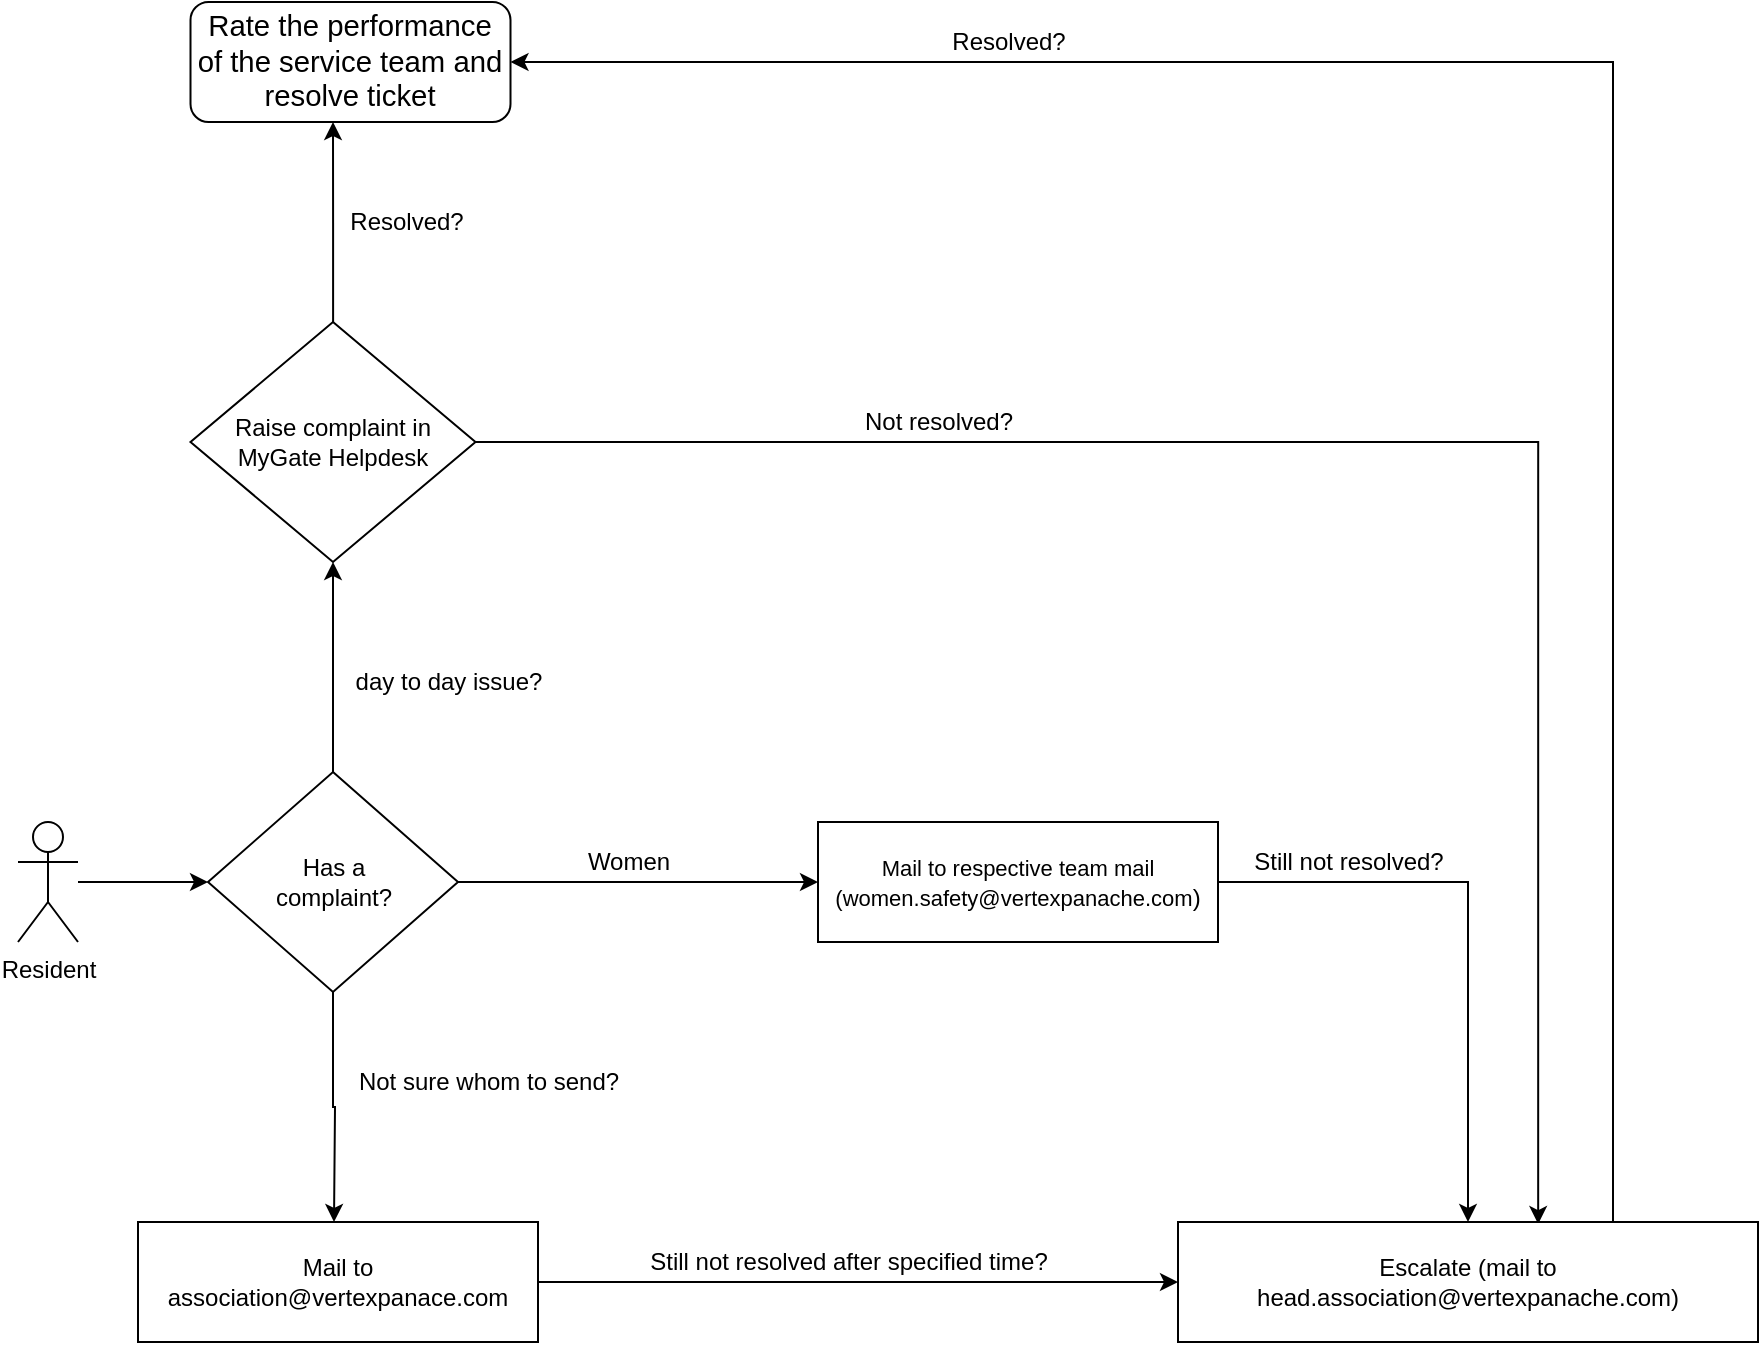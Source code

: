 <mxfile version="15.6.2" type="github">
  <diagram id="dV3BQm-n_wvEhmt7Esac" name="Page-1">
    <mxGraphModel dx="1298" dy="763" grid="1" gridSize="10" guides="1" tooltips="1" connect="1" arrows="1" fold="1" page="1" pageScale="1" pageWidth="827" pageHeight="1169" math="0" shadow="0">
      <root>
        <mxCell id="0" />
        <mxCell id="1" parent="0" />
        <mxCell id="S3Lw9FbXWAk1CZ6_u5dL-8" value="" style="edgeStyle=orthogonalEdgeStyle;rounded=0;orthogonalLoop=1;jettySize=auto;html=1;" parent="1" source="S3Lw9FbXWAk1CZ6_u5dL-4" target="S3Lw9FbXWAk1CZ6_u5dL-7" edge="1">
          <mxGeometry relative="1" as="geometry" />
        </mxCell>
        <mxCell id="S3Lw9FbXWAk1CZ6_u5dL-4" value="Resident" style="shape=umlActor;verticalLabelPosition=bottom;verticalAlign=top;html=1;outlineConnect=0;" parent="1" vertex="1">
          <mxGeometry x="70" y="420" width="30" height="60" as="geometry" />
        </mxCell>
        <mxCell id="S3Lw9FbXWAk1CZ6_u5dL-18" value="" style="edgeStyle=orthogonalEdgeStyle;rounded=0;orthogonalLoop=1;jettySize=auto;html=1;" parent="1" source="S3Lw9FbXWAk1CZ6_u5dL-7" edge="1">
          <mxGeometry relative="1" as="geometry">
            <mxPoint x="227.5" y="290" as="targetPoint" />
          </mxGeometry>
        </mxCell>
        <mxCell id="S3Lw9FbXWAk1CZ6_u5dL-31" style="edgeStyle=orthogonalEdgeStyle;rounded=0;orthogonalLoop=1;jettySize=auto;html=1;exitX=1;exitY=0.5;exitDx=0;exitDy=0;" parent="1" source="S3Lw9FbXWAk1CZ6_u5dL-7" edge="1">
          <mxGeometry relative="1" as="geometry">
            <mxPoint x="470" y="450" as="targetPoint" />
          </mxGeometry>
        </mxCell>
        <mxCell id="S3Lw9FbXWAk1CZ6_u5dL-34" style="edgeStyle=orthogonalEdgeStyle;rounded=0;orthogonalLoop=1;jettySize=auto;html=1;exitX=0.5;exitY=1;exitDx=0;exitDy=0;" parent="1" source="S3Lw9FbXWAk1CZ6_u5dL-7" edge="1">
          <mxGeometry relative="1" as="geometry">
            <mxPoint x="228" y="620" as="targetPoint" />
          </mxGeometry>
        </mxCell>
        <mxCell id="S3Lw9FbXWAk1CZ6_u5dL-7" value="" style="rhombus;whiteSpace=wrap;html=1;verticalAlign=top;" parent="1" vertex="1">
          <mxGeometry x="165" y="395" width="125" height="110" as="geometry" />
        </mxCell>
        <mxCell id="S3Lw9FbXWAk1CZ6_u5dL-9" value="Has a complaint?" style="text;html=1;strokeColor=none;fillColor=none;align=center;verticalAlign=middle;whiteSpace=wrap;rounded=0;" parent="1" vertex="1">
          <mxGeometry x="197.5" y="435" width="60" height="30" as="geometry" />
        </mxCell>
        <mxCell id="S3Lw9FbXWAk1CZ6_u5dL-19" value="day to day issue?" style="text;html=1;align=center;verticalAlign=middle;resizable=0;points=[];autosize=1;strokeColor=none;fillColor=none;" parent="1" vertex="1">
          <mxGeometry x="230" y="340" width="110" height="20" as="geometry" />
        </mxCell>
        <mxCell id="S3Lw9FbXWAk1CZ6_u5dL-25" style="edgeStyle=orthogonalEdgeStyle;rounded=0;orthogonalLoop=1;jettySize=auto;html=1;" parent="1" source="S3Lw9FbXWAk1CZ6_u5dL-21" edge="1">
          <mxGeometry relative="1" as="geometry">
            <mxPoint x="227.5" y="70" as="targetPoint" />
          </mxGeometry>
        </mxCell>
        <mxCell id="hGRPiKZgXf0--W9RE6dF-2" style="edgeStyle=orthogonalEdgeStyle;rounded=0;orthogonalLoop=1;jettySize=auto;html=1;exitX=1;exitY=0.5;exitDx=0;exitDy=0;entryX=0.621;entryY=0.017;entryDx=0;entryDy=0;entryPerimeter=0;" edge="1" parent="1" source="S3Lw9FbXWAk1CZ6_u5dL-21" target="S3Lw9FbXWAk1CZ6_u5dL-39">
          <mxGeometry relative="1" as="geometry" />
        </mxCell>
        <mxCell id="S3Lw9FbXWAk1CZ6_u5dL-21" value="&lt;span&gt;Raise complaint in MyGate Helpdesk&lt;/span&gt;" style="rhombus;whiteSpace=wrap;html=1;" parent="1" vertex="1">
          <mxGeometry x="156.25" y="170" width="142.5" height="120" as="geometry" />
        </mxCell>
        <mxCell id="S3Lw9FbXWAk1CZ6_u5dL-26" value="Resolved?" style="text;html=1;align=center;verticalAlign=middle;resizable=0;points=[];autosize=1;strokeColor=none;fillColor=none;" parent="1" vertex="1">
          <mxGeometry x="228.75" y="110" width="70" height="20" as="geometry" />
        </mxCell>
        <mxCell id="S3Lw9FbXWAk1CZ6_u5dL-28" value="&lt;span id=&quot;docs-internal-guid-10c72aca-7fff-022a-ff5a-32ac9e3cebfc&quot;&gt;&lt;span style=&quot;font-size: 11pt ; font-family: &amp;#34;arial&amp;#34; ; background-color: transparent ; vertical-align: baseline&quot;&gt;Rate the performance of the service team and resolve ticket&lt;/span&gt;&lt;/span&gt;" style="rounded=1;whiteSpace=wrap;html=1;" parent="1" vertex="1">
          <mxGeometry x="156.25" y="10" width="160" height="60" as="geometry" />
        </mxCell>
        <mxCell id="S3Lw9FbXWAk1CZ6_u5dL-32" value="Women" style="text;html=1;align=center;verticalAlign=middle;resizable=0;points=[];autosize=1;strokeColor=none;fillColor=none;" parent="1" vertex="1">
          <mxGeometry x="345" y="430" width="60" height="20" as="geometry" />
        </mxCell>
        <mxCell id="S3Lw9FbXWAk1CZ6_u5dL-42" style="edgeStyle=orthogonalEdgeStyle;rounded=0;orthogonalLoop=1;jettySize=auto;html=1;exitX=1;exitY=0.5;exitDx=0;exitDy=0;entryX=0.5;entryY=0;entryDx=0;entryDy=0;" parent="1" source="S3Lw9FbXWAk1CZ6_u5dL-33" target="S3Lw9FbXWAk1CZ6_u5dL-39" edge="1">
          <mxGeometry relative="1" as="geometry" />
        </mxCell>
        <mxCell id="S3Lw9FbXWAk1CZ6_u5dL-33" value="&lt;font style=&quot;font-size: 11px&quot;&gt;Mail to respective team mail (&lt;span id=&quot;docs-internal-guid-dc43442a-7fff-2f08-25b0-1686dedf294e&quot;&gt;&lt;span style=&quot;font-family: &amp;#34;arial&amp;#34; ; background-color: transparent ; vertical-align: baseline&quot;&gt;women.safety@vertexpanache.com&lt;/span&gt;&lt;/span&gt;&lt;/font&gt;)" style="rounded=0;whiteSpace=wrap;html=1;" parent="1" vertex="1">
          <mxGeometry x="470" y="420" width="200" height="60" as="geometry" />
        </mxCell>
        <mxCell id="S3Lw9FbXWAk1CZ6_u5dL-35" value="Not sure whom to send?" style="text;html=1;align=center;verticalAlign=middle;resizable=0;points=[];autosize=1;strokeColor=none;fillColor=none;" parent="1" vertex="1">
          <mxGeometry x="230" y="540" width="150" height="20" as="geometry" />
        </mxCell>
        <mxCell id="S3Lw9FbXWAk1CZ6_u5dL-43" style="edgeStyle=orthogonalEdgeStyle;rounded=0;orthogonalLoop=1;jettySize=auto;html=1;exitX=1;exitY=0.5;exitDx=0;exitDy=0;entryX=0;entryY=0.5;entryDx=0;entryDy=0;" parent="1" source="S3Lw9FbXWAk1CZ6_u5dL-36" target="S3Lw9FbXWAk1CZ6_u5dL-39" edge="1">
          <mxGeometry relative="1" as="geometry" />
        </mxCell>
        <mxCell id="S3Lw9FbXWAk1CZ6_u5dL-36" value="Mail to association@vertexpanace.com" style="rounded=0;whiteSpace=wrap;html=1;" parent="1" vertex="1">
          <mxGeometry x="130" y="620" width="200" height="60" as="geometry" />
        </mxCell>
        <mxCell id="hGRPiKZgXf0--W9RE6dF-1" style="edgeStyle=orthogonalEdgeStyle;rounded=0;orthogonalLoop=1;jettySize=auto;html=1;exitX=0.75;exitY=0;exitDx=0;exitDy=0;entryX=1;entryY=0.5;entryDx=0;entryDy=0;" edge="1" parent="1" source="S3Lw9FbXWAk1CZ6_u5dL-39" target="S3Lw9FbXWAk1CZ6_u5dL-28">
          <mxGeometry relative="1" as="geometry" />
        </mxCell>
        <mxCell id="S3Lw9FbXWAk1CZ6_u5dL-39" value="Escalate (mail to head.association@vertexpanache.com)" style="rounded=0;whiteSpace=wrap;html=1;" parent="1" vertex="1">
          <mxGeometry x="650" y="620" width="290" height="60" as="geometry" />
        </mxCell>
        <mxCell id="S3Lw9FbXWAk1CZ6_u5dL-45" value="Still not resolved?" style="text;html=1;align=center;verticalAlign=middle;resizable=0;points=[];autosize=1;strokeColor=none;fillColor=none;" parent="1" vertex="1">
          <mxGeometry x="680" y="430" width="110" height="20" as="geometry" />
        </mxCell>
        <mxCell id="S3Lw9FbXWAk1CZ6_u5dL-46" value="Still not resolved after specified time?" style="text;html=1;align=center;verticalAlign=middle;resizable=0;points=[];autosize=1;strokeColor=none;fillColor=none;" parent="1" vertex="1">
          <mxGeometry x="380" y="630" width="210" height="20" as="geometry" />
        </mxCell>
        <mxCell id="S3Lw9FbXWAk1CZ6_u5dL-48" value="Resolved?" style="text;html=1;align=center;verticalAlign=middle;resizable=0;points=[];autosize=1;strokeColor=none;fillColor=none;" parent="1" vertex="1">
          <mxGeometry x="530" y="20" width="70" height="20" as="geometry" />
        </mxCell>
        <mxCell id="hGRPiKZgXf0--W9RE6dF-3" value="Not resolved?" style="text;html=1;align=center;verticalAlign=middle;resizable=0;points=[];autosize=1;strokeColor=none;fillColor=none;" vertex="1" parent="1">
          <mxGeometry x="485" y="210" width="90" height="20" as="geometry" />
        </mxCell>
      </root>
    </mxGraphModel>
  </diagram>
</mxfile>
